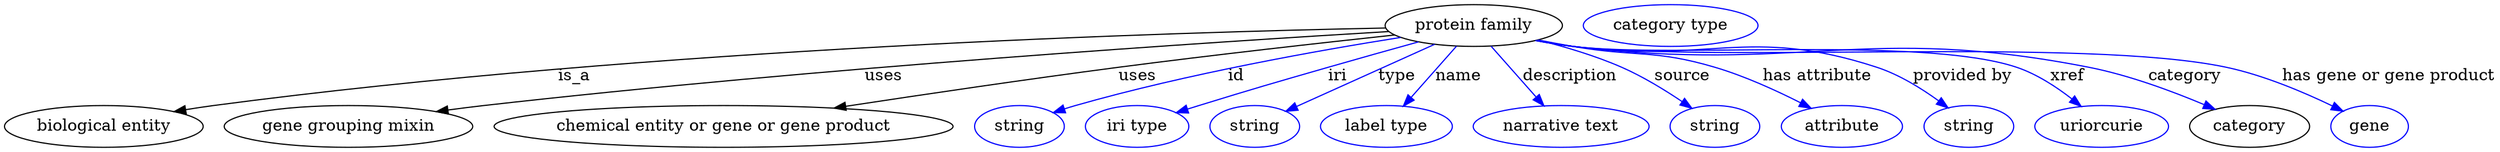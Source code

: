 digraph {
	graph [bb="0,0,2135.1,123"];
	node [label="\N"];
	"protein family"	[height=0.5,
		label="protein family",
		pos="1260.1,105",
		width=2.1123];
	"biological entity"	[height=0.5,
		pos="85.142,18",
		width=2.3651];
	"protein family" -> "biological entity"	[label=is_a,
		lp="489.14,61.5",
		pos="e,145.44,30.767 1184.4,102.84 1007.7,99.346 554.28,85.847 179.14,36 171.46,34.979 163.44,33.763 155.47,32.459"];
	"gene grouping mixin"	[height=0.5,
		pos="295.14,18",
		width=2.9608];
	"protein family" -> "gene grouping mixin"	[label=uses,
		lp="754.64,61.5",
		pos="e,370.55,30.768 1187.3,99.815 1040.3,91.005 697.63,68.631 411.14,36 401.28,34.877 390.97,33.565 380.74,32.177"];
	"chemical entity or gene or gene product"	[height=0.5,
		pos="617.14,18",
		width=5.4703];
	"protein family" -> "chemical entity or gene or gene product"	[label=uses,
		lp="971.64,61.5",
		pos="e,711.73,33.835 1192.2,96.848 1130.4,90.181 1036.5,79.686 955.14,69 876.82,58.716 788.53,45.602 721.83,35.385"];
	id	[color=blue,
		height=0.5,
		label=string,
		pos="870.14,18",
		width=1.0652];
	"protein family" -> id	[color=blue,
		label=id,
		lp="1056.1,61.5",
		pos="e,899.15,29.922 1197.6,94.74 1128.5,83.769 1014.2,63.457 918.14,36 915.04,35.113 911.85,34.133 908.65,33.106",
		style=solid];
	iri	[color=blue,
		height=0.5,
		label="iri type",
		pos="971.14,18",
		width=1.2277];
	"protein family" -> iri	[color=blue,
		label=iri,
		lp="1143.1,61.5",
		pos="e,1004.8,29.681 1212.6,90.91 1189.2,84.421 1160.7,76.406 1135.1,69 1086.1,54.785 1073.9,50.997 1025.1,36 1021.6,34.926 1018,33.805 \
1014.4,32.674",
		style=solid];
	type	[color=blue,
		height=0.5,
		label=string,
		pos="1072.1,18",
		width=1.0652];
	"protein family" -> type	[color=blue,
		label=type,
		lp="1194.1,61.5",
		pos="e,1098.8,31.045 1226.5,88.804 1193.1,73.701 1142.1,50.622 1107.9,35.183",
		style=solid];
	name	[color=blue,
		height=0.5,
		label="label type",
		pos="1185.1,18",
		width=1.5707];
	"protein family" -> name	[color=blue,
		label=name,
		lp="1247.1,61.5",
		pos="e,1199.7,35.469 1245.3,87.207 1234.3,74.669 1219,57.35 1206.6,43.302",
		style=solid];
	description	[color=blue,
		height=0.5,
		label="narrative text",
		pos="1335.1,18",
		width=2.0943];
	"protein family" -> description	[color=blue,
		label=description,
		lp="1342.6,61.5",
		pos="e,1320.4,35.758 1275,87.207 1286,74.75 1301.1,57.573 1313.5,43.574",
		style=solid];
	source	[color=blue,
		height=0.5,
		label=string,
		pos="1467.1,18",
		width=1.0652];
	"protein family" -> source	[color=blue,
		label=source,
		lp="1439.1,61.5",
		pos="e,1447.3,33.664 1315.1,92.546 1337.9,86.856 1364.3,79.023 1387.1,69 1405.3,61.018 1424.2,49.386 1439.1,39.349",
		style=solid];
	"has attribute"	[color=blue,
		height=0.5,
		label=attribute,
		pos="1575.1,18",
		width=1.4443];
	"protein family" -> "has attribute"	[color=blue,
		label="has attribute",
		lp="1554.1,61.5",
		pos="e,1548.9,33.75 1315.4,92.526 1325.3,90.593 1335.5,88.674 1345.1,87 1399.1,77.622 1414.6,84.675 1467.1,69 1492.4,61.467 1519.3,49.039 \
1539.9,38.458",
		style=solid];
	"provided by"	[color=blue,
		height=0.5,
		label=string,
		pos="1683.1,18",
		width=1.0652];
	"protein family" -> "provided by"	[color=blue,
		label="provided by",
		lp="1677.6,61.5",
		pos="e,1665.3,34.195 1313.9,92.161 1324.2,90.196 1335,88.36 1345.1,87 1459.9,71.61 1495.2,105.39 1605.1,69 1623.9,62.806 1642.5,51.083 \
1656.9,40.544",
		style=solid];
	xref	[color=blue,
		height=0.5,
		label=uriorcurie,
		pos="1797.1,18",
		width=1.5887];
	"protein family" -> xref	[color=blue,
		label=xref,
		lp="1767.6,61.5",
		pos="e,1779.5,35.293 1313.4,92.069 1323.9,90.088 1334.8,88.268 1345.1,87 1428.8,76.703 1644.2,95.843 1724.1,69 1741.3,63.223 1758.2,52.132 \
1771.4,41.86",
		style=solid];
	category	[height=0.5,
		pos="1924.1,18",
		width=1.4263];
	"protein family" -> category	[color=blue,
		label=category,
		lp="1868.6,61.5",
		pos="e,1894.5,32.764 1313.4,92.014 1323.9,90.037 1334.8,88.234 1345.1,87 1539.9,63.693 1593.7,106.86 1786.1,69 1820.5,62.233 1857.8,48.295 \
1885,36.85",
		style=solid];
	"has gene or gene product"	[color=blue,
		height=0.5,
		label=gene,
		pos="2026.1,18",
		width=0.92075];
	"protein family" -> "has gene or gene product"	[color=blue,
		label="has gene or gene product",
		lp="2043.6,61.5",
		pos="e,2003.1,31.364 1313,92.029 1323.6,90.024 1334.7,88.207 1345.1,87 1468.6,72.764 1782.6,94.978 1904.1,69 1936,62.2 1970.1,47.538 \
1994.1,35.84",
		style=solid];
	"named thing_category"	[color=blue,
		height=0.5,
		label="category type",
		pos="1429.1,105",
		width=2.0762];
}
